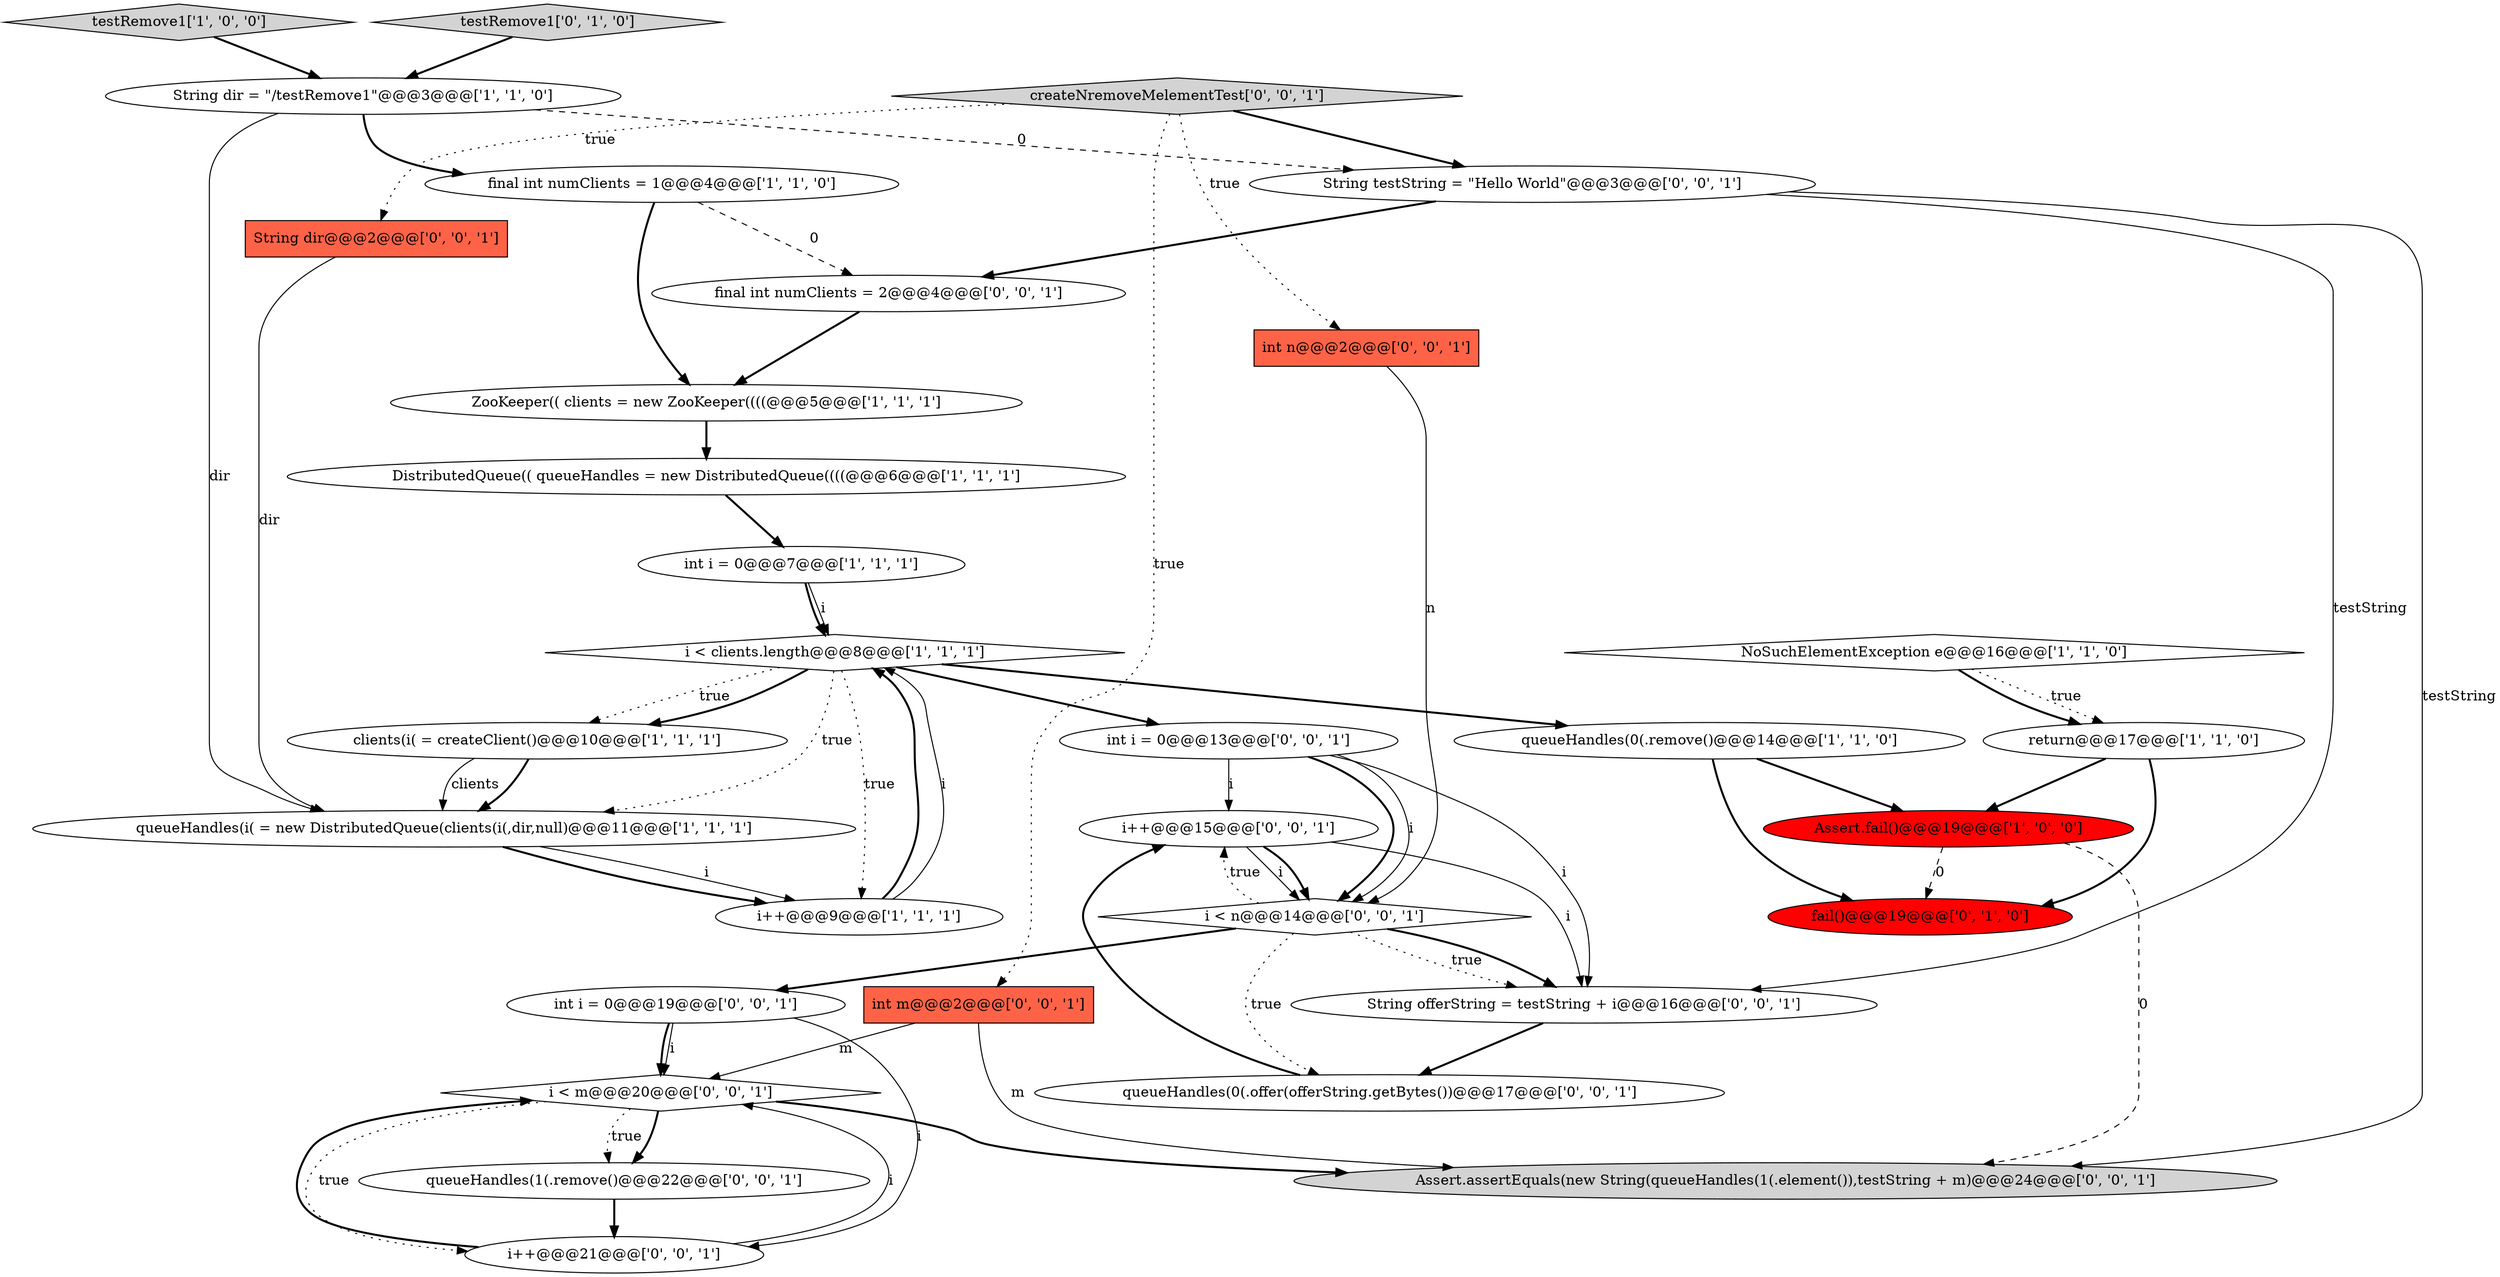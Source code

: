 digraph {
10 [style = filled, label = "final int numClients = 1@@@4@@@['1', '1', '0']", fillcolor = white, shape = ellipse image = "AAA0AAABBB1BBB"];
5 [style = filled, label = "i++@@@9@@@['1', '1', '1']", fillcolor = white, shape = ellipse image = "AAA0AAABBB1BBB"];
9 [style = filled, label = "NoSuchElementException e@@@16@@@['1', '1', '0']", fillcolor = white, shape = diamond image = "AAA0AAABBB1BBB"];
31 [style = filled, label = "int i = 0@@@13@@@['0', '0', '1']", fillcolor = white, shape = ellipse image = "AAA0AAABBB3BBB"];
3 [style = filled, label = "queueHandles(0(.remove()@@@14@@@['1', '1', '0']", fillcolor = white, shape = ellipse image = "AAA0AAABBB1BBB"];
7 [style = filled, label = "ZooKeeper(( clients = new ZooKeeper((((@@@5@@@['1', '1', '1']", fillcolor = white, shape = ellipse image = "AAA0AAABBB1BBB"];
12 [style = filled, label = "Assert.fail()@@@19@@@['1', '0', '0']", fillcolor = red, shape = ellipse image = "AAA1AAABBB1BBB"];
11 [style = filled, label = "queueHandles(i( = new DistributedQueue(clients(i(,dir,null)@@@11@@@['1', '1', '1']", fillcolor = white, shape = ellipse image = "AAA0AAABBB1BBB"];
4 [style = filled, label = "DistributedQueue(( queueHandles = new DistributedQueue((((@@@6@@@['1', '1', '1']", fillcolor = white, shape = ellipse image = "AAA0AAABBB1BBB"];
0 [style = filled, label = "testRemove1['1', '0', '0']", fillcolor = lightgray, shape = diamond image = "AAA0AAABBB1BBB"];
6 [style = filled, label = "return@@@17@@@['1', '1', '0']", fillcolor = white, shape = ellipse image = "AAA0AAABBB1BBB"];
19 [style = filled, label = "String testString = \"Hello World\"@@@3@@@['0', '0', '1']", fillcolor = white, shape = ellipse image = "AAA0AAABBB3BBB"];
30 [style = filled, label = "String dir@@@2@@@['0', '0', '1']", fillcolor = tomato, shape = box image = "AAA0AAABBB3BBB"];
1 [style = filled, label = "String dir = \"/testRemove1\"@@@3@@@['1', '1', '0']", fillcolor = white, shape = ellipse image = "AAA0AAABBB1BBB"];
29 [style = filled, label = "i < m@@@20@@@['0', '0', '1']", fillcolor = white, shape = diamond image = "AAA0AAABBB3BBB"];
20 [style = filled, label = "int m@@@2@@@['0', '0', '1']", fillcolor = tomato, shape = box image = "AAA0AAABBB3BBB"];
22 [style = filled, label = "Assert.assertEquals(new String(queueHandles(1(.element()),testString + m)@@@24@@@['0', '0', '1']", fillcolor = lightgray, shape = ellipse image = "AAA0AAABBB3BBB"];
26 [style = filled, label = "int n@@@2@@@['0', '0', '1']", fillcolor = tomato, shape = box image = "AAA0AAABBB3BBB"];
14 [style = filled, label = "testRemove1['0', '1', '0']", fillcolor = lightgray, shape = diamond image = "AAA0AAABBB2BBB"];
25 [style = filled, label = "queueHandles(0(.offer(offerString.getBytes())@@@17@@@['0', '0', '1']", fillcolor = white, shape = ellipse image = "AAA0AAABBB3BBB"];
23 [style = filled, label = "final int numClients = 2@@@4@@@['0', '0', '1']", fillcolor = white, shape = ellipse image = "AAA0AAABBB3BBB"];
2 [style = filled, label = "int i = 0@@@7@@@['1', '1', '1']", fillcolor = white, shape = ellipse image = "AAA0AAABBB1BBB"];
27 [style = filled, label = "int i = 0@@@19@@@['0', '0', '1']", fillcolor = white, shape = ellipse image = "AAA0AAABBB3BBB"];
8 [style = filled, label = "i < clients.length@@@8@@@['1', '1', '1']", fillcolor = white, shape = diamond image = "AAA0AAABBB1BBB"];
17 [style = filled, label = "createNremoveMelementTest['0', '0', '1']", fillcolor = lightgray, shape = diamond image = "AAA0AAABBB3BBB"];
16 [style = filled, label = "queueHandles(1(.remove()@@@22@@@['0', '0', '1']", fillcolor = white, shape = ellipse image = "AAA0AAABBB3BBB"];
24 [style = filled, label = "i++@@@15@@@['0', '0', '1']", fillcolor = white, shape = ellipse image = "AAA0AAABBB3BBB"];
21 [style = filled, label = "i < n@@@14@@@['0', '0', '1']", fillcolor = white, shape = diamond image = "AAA0AAABBB3BBB"];
28 [style = filled, label = "String offerString = testString + i@@@16@@@['0', '0', '1']", fillcolor = white, shape = ellipse image = "AAA0AAABBB3BBB"];
15 [style = filled, label = "fail()@@@19@@@['0', '1', '0']", fillcolor = red, shape = ellipse image = "AAA1AAABBB2BBB"];
18 [style = filled, label = "i++@@@21@@@['0', '0', '1']", fillcolor = white, shape = ellipse image = "AAA0AAABBB3BBB"];
13 [style = filled, label = "clients(i( = createClient()@@@10@@@['1', '1', '1']", fillcolor = white, shape = ellipse image = "AAA0AAABBB1BBB"];
17->20 [style = dotted, label="true"];
17->26 [style = dotted, label="true"];
5->8 [style = bold, label=""];
29->18 [style = dotted, label="true"];
16->18 [style = bold, label=""];
24->28 [style = solid, label="i"];
24->21 [style = solid, label="i"];
8->31 [style = bold, label=""];
21->27 [style = bold, label=""];
19->28 [style = solid, label="testString"];
8->3 [style = bold, label=""];
1->19 [style = dashed, label="0"];
27->29 [style = solid, label="i"];
27->18 [style = solid, label="i"];
3->15 [style = bold, label=""];
31->21 [style = bold, label=""];
4->2 [style = bold, label=""];
7->4 [style = bold, label=""];
3->12 [style = bold, label=""];
18->29 [style = solid, label="i"];
11->5 [style = solid, label="i"];
9->6 [style = dotted, label="true"];
5->8 [style = solid, label="i"];
10->7 [style = bold, label=""];
13->11 [style = bold, label=""];
17->19 [style = bold, label=""];
21->28 [style = dotted, label="true"];
14->1 [style = bold, label=""];
6->15 [style = bold, label=""];
9->6 [style = bold, label=""];
21->28 [style = bold, label=""];
2->8 [style = solid, label="i"];
20->22 [style = solid, label="m"];
31->28 [style = solid, label="i"];
26->21 [style = solid, label="n"];
21->25 [style = dotted, label="true"];
25->24 [style = bold, label=""];
11->5 [style = bold, label=""];
18->29 [style = bold, label=""];
20->29 [style = solid, label="m"];
17->30 [style = dotted, label="true"];
21->24 [style = dotted, label="true"];
24->21 [style = bold, label=""];
8->5 [style = dotted, label="true"];
0->1 [style = bold, label=""];
19->23 [style = bold, label=""];
12->22 [style = dashed, label="0"];
30->11 [style = solid, label="dir"];
19->22 [style = solid, label="testString"];
12->15 [style = dashed, label="0"];
28->25 [style = bold, label=""];
8->11 [style = dotted, label="true"];
23->7 [style = bold, label=""];
8->13 [style = dotted, label="true"];
29->22 [style = bold, label=""];
27->29 [style = bold, label=""];
10->23 [style = dashed, label="0"];
13->11 [style = solid, label="clients"];
1->10 [style = bold, label=""];
1->11 [style = solid, label="dir"];
31->24 [style = solid, label="i"];
29->16 [style = bold, label=""];
29->16 [style = dotted, label="true"];
31->21 [style = solid, label="i"];
8->13 [style = bold, label=""];
2->8 [style = bold, label=""];
6->12 [style = bold, label=""];
}
